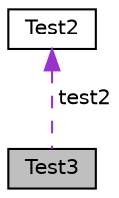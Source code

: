 digraph "Test3"
{
  edge [fontname="Helvetica",fontsize="10",labelfontname="Helvetica",labelfontsize="10"];
  node [fontname="Helvetica",fontsize="10",shape=record];
  Node1 [label="Test3",height=0.2,width=0.4,color="black", fillcolor="grey75", style="filled", fontcolor="black"];
  Node2 -> Node1 [dir="back",color="darkorchid3",fontsize="10",style="dashed",label=" test2" ,fontname="Helvetica"];
  Node2 [label="Test2",height=0.2,width=0.4,color="black", fillcolor="white", style="filled",URL="$struct_test2.html"];
}
